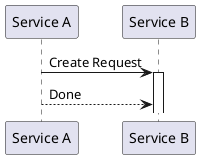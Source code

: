 @startuml

participant "Service A" as A
participant "Service B" as B

A -> B: Create Request
activate B


A --> B: Done
deactivate A

@enduml